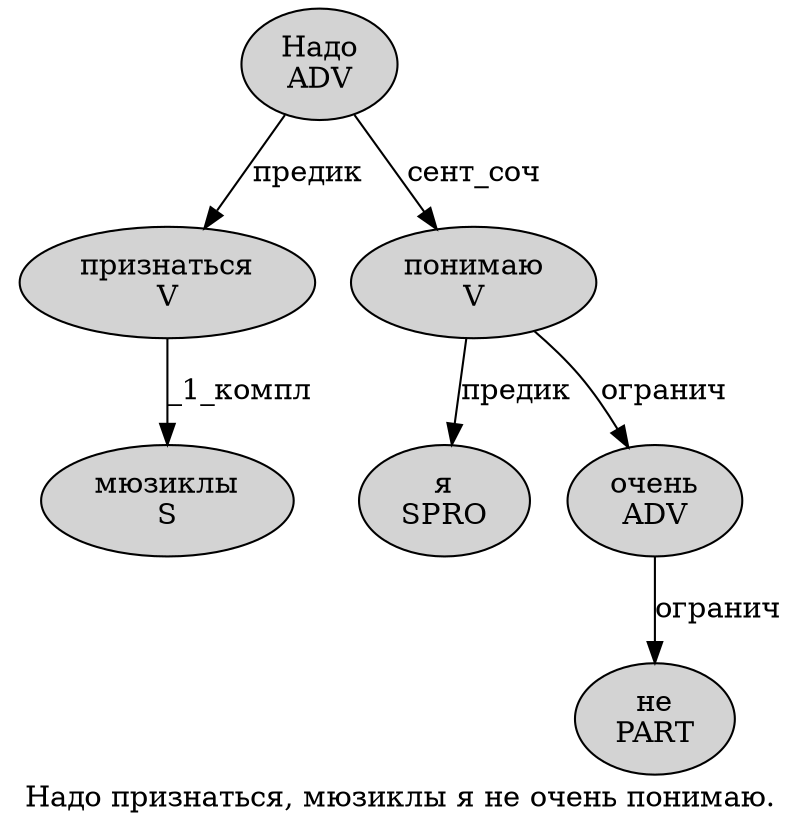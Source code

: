 digraph SENTENCE_2264 {
	graph [label="Надо признаться, мюзиклы я не очень понимаю."]
	node [style=filled]
		0 [label="Надо
ADV" color="" fillcolor=lightgray penwidth=1 shape=ellipse]
		1 [label="признаться
V" color="" fillcolor=lightgray penwidth=1 shape=ellipse]
		3 [label="мюзиклы
S" color="" fillcolor=lightgray penwidth=1 shape=ellipse]
		4 [label="я
SPRO" color="" fillcolor=lightgray penwidth=1 shape=ellipse]
		5 [label="не
PART" color="" fillcolor=lightgray penwidth=1 shape=ellipse]
		6 [label="очень
ADV" color="" fillcolor=lightgray penwidth=1 shape=ellipse]
		7 [label="понимаю
V" color="" fillcolor=lightgray penwidth=1 shape=ellipse]
			0 -> 1 [label="предик"]
			0 -> 7 [label="сент_соч"]
			7 -> 4 [label="предик"]
			7 -> 6 [label="огранич"]
			1 -> 3 [label="_1_компл"]
			6 -> 5 [label="огранич"]
}